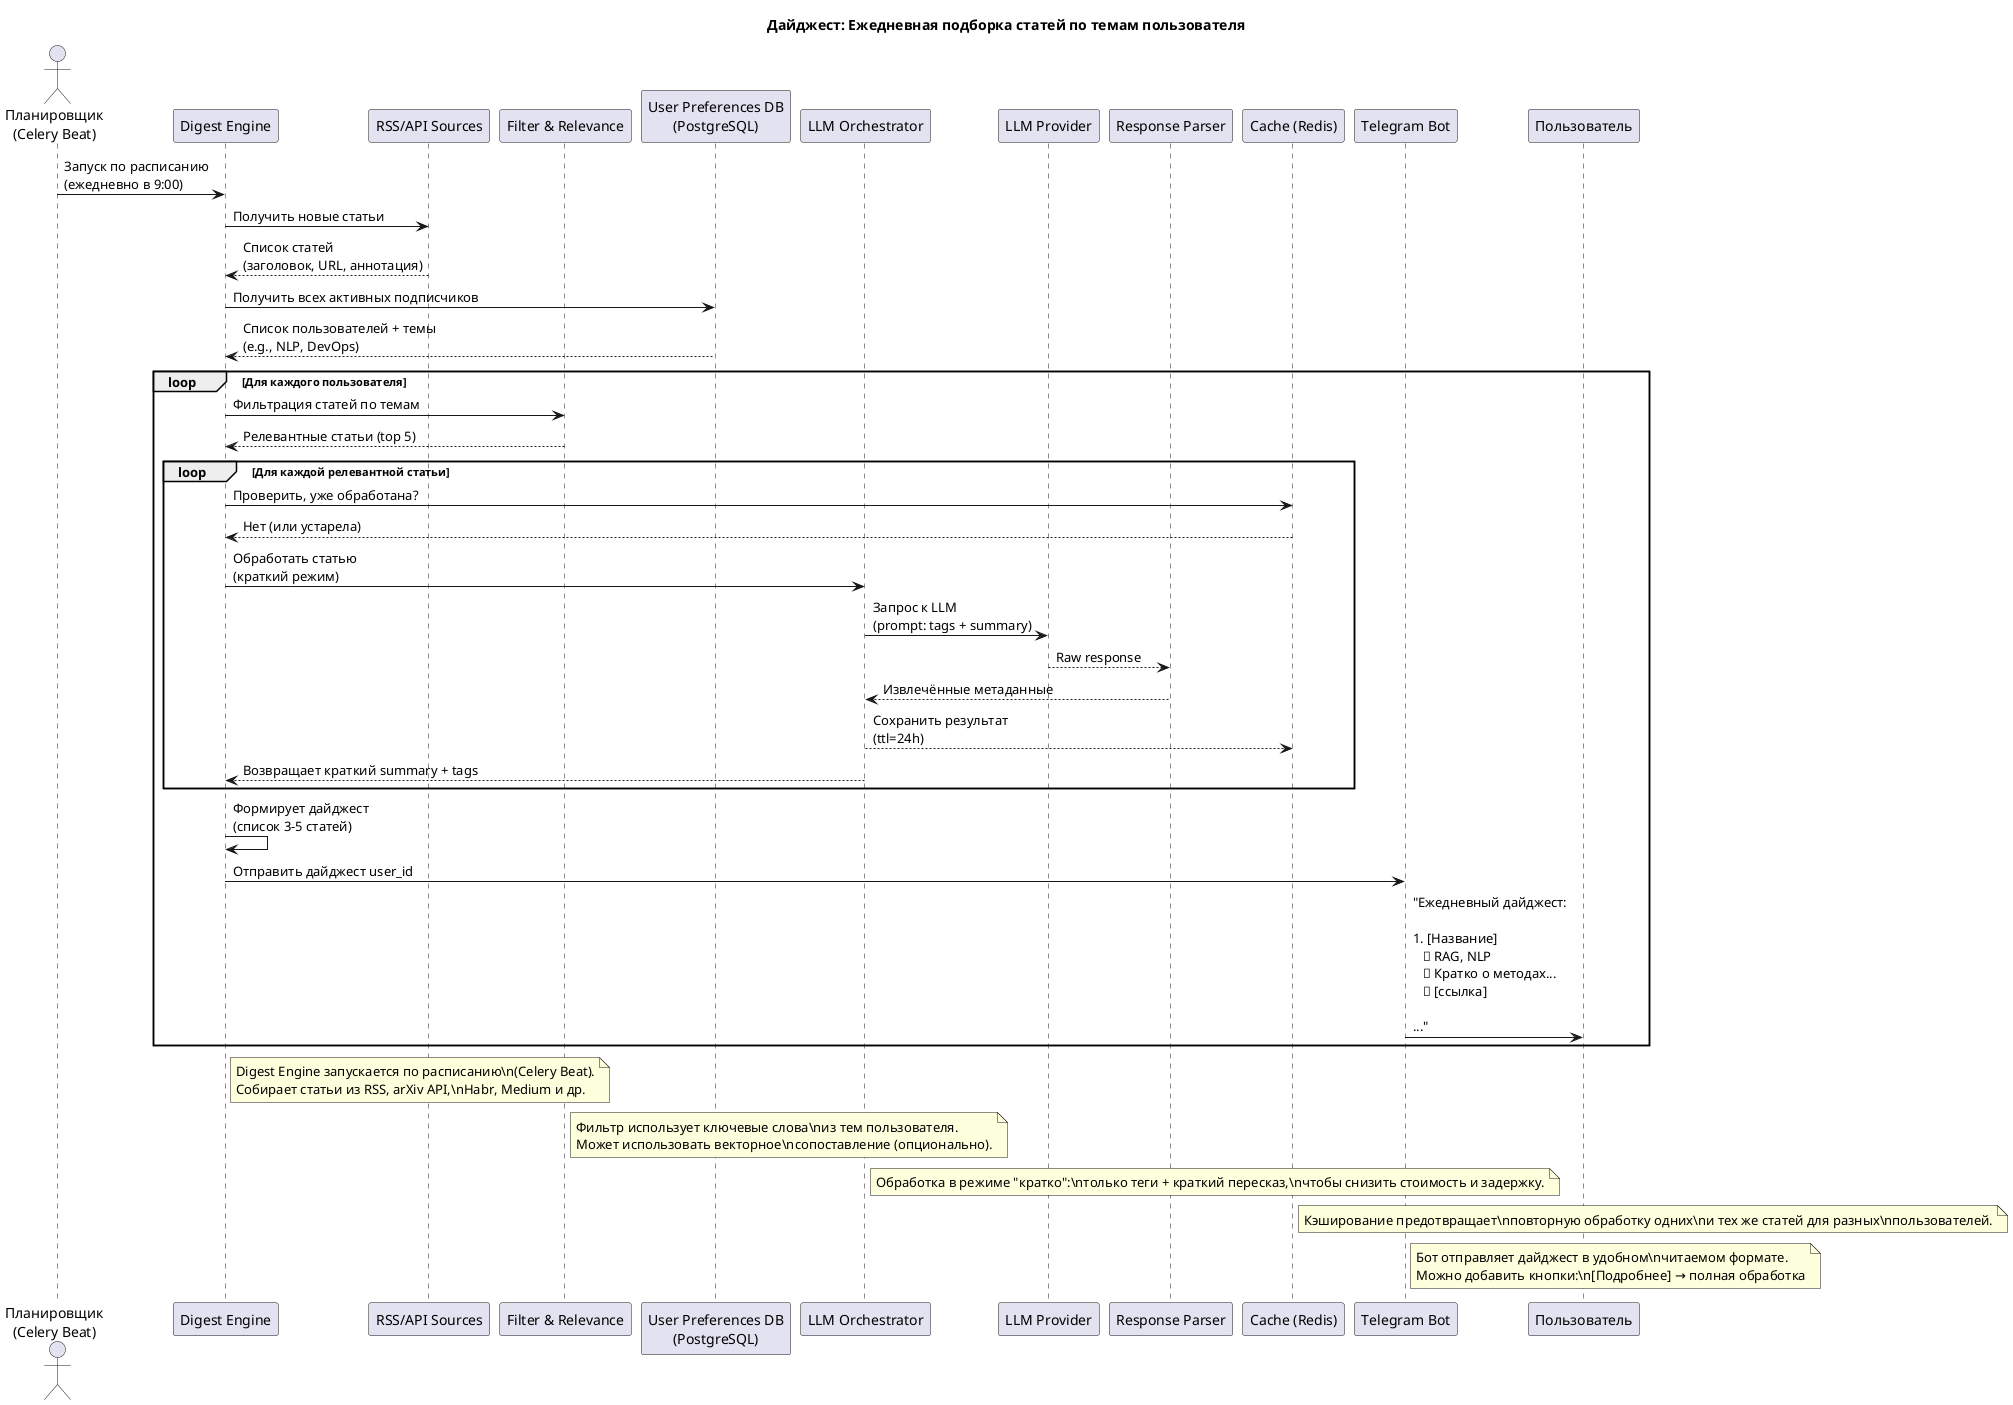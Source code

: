 @startuml
actor "Планировщик\n(Celery Beat)" as scheduler
participant "Digest Engine" as engine
participant "RSS/API Sources" as sources
participant "Filter & Relevance" as filter
participant "User Preferences DB\n(PostgreSQL)" as db
participant "LLM Orchestrator" as orchestrator
participant "LLM Provider" as llm
participant "Response Parser" as parser
participant "Cache (Redis)" as cache
participant "Telegram Bot" as bot
participant Пользователь

title Дайджест: Ежедневная подборка статей по темам пользователя

scheduler -> engine: Запуск по расписанию\n(ежедневно в 9:00)
engine -> sources: Получить новые статьи
sources --> engine: Список статей\n(заголовок, URL, аннотация)

engine -> db: Получить всех активных подписчиков
db --> engine: Список пользователей + темы\n(e.g., NLP, DevOps)

loop Для каждого пользователя
    engine -> filter: Фильтрация статей по темам
    filter --> engine: Релевантные статьи (top 5)
    
    loop Для каждой релевантной статьи
        engine -> cache: Проверить, уже обработана?
        cache --> engine: Нет (или устарела)
        
        engine -> orchestrator: Обработать статью\n(краткий режим)
        orchestrator -> llm: Запрос к LLM\n(prompt: tags + summary)
        llm --> parser: Raw response
        parser --> orchestrator: Извлечённые метаданные
        orchestrator --> cache: Сохранить результат\n(ttl=24h)
        orchestrator --> engine: Возвращает краткий summary + tags
    end
    
    engine -> engine: Формирует дайджест\n(список 3–5 статей)
    engine -> bot: Отправить дайджест user_id
    bot -> Пользователь: "Ежедневный дайджест:\n\n1. [Название]\n   🔖 RAG, NLP\n   📝 Кратко о методах...\n   🔗 [ссылка]\n\n..."
end

note right of engine
  Digest Engine запускается по расписанию\n(Celery Beat).
  Собирает статьи из RSS, arXiv API,\nHabr, Medium и др.
end note

note right of filter
  Фильтр использует ключевые слова\nиз тем пользователя.
  Может использовать векторное\nсопоставление (опционально).
end note

note right of orchestrator
  Обработка в режиме "кратко":\nтолько теги + краткий пересказ,\nчтобы снизить стоимость и задержку.
end note

note right of cache
  Кэширование предотвращает\nповторную обработку одних\nи тех же статей для разных\nпользователей.
end note

note right of bot
  Бот отправляет дайджест в удобном\nчитаемом формате.
  Можно добавить кнопки:\n[Подробнее] → полная обработка
end note

@enduml
